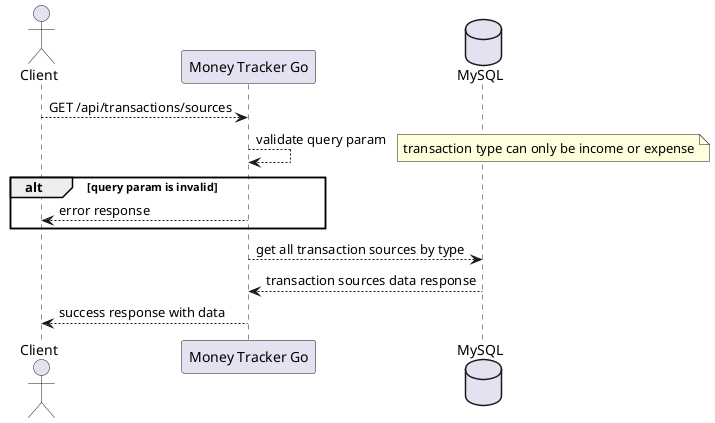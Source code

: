 @startuml Get Transaction Sources

actor "Client" as client
participant "Money Tracker Go" as server
database "MySQL" as db

client --> server : GET /api/transactions/sources
server --> server : validate query param
note right
  transaction type can only be income or expense
end note
alt query param is invalid
  server --> client : error response
end
server --> db : get all transaction sources by type
db --> server : transaction sources data response
server --> client : success response with data

@enduml